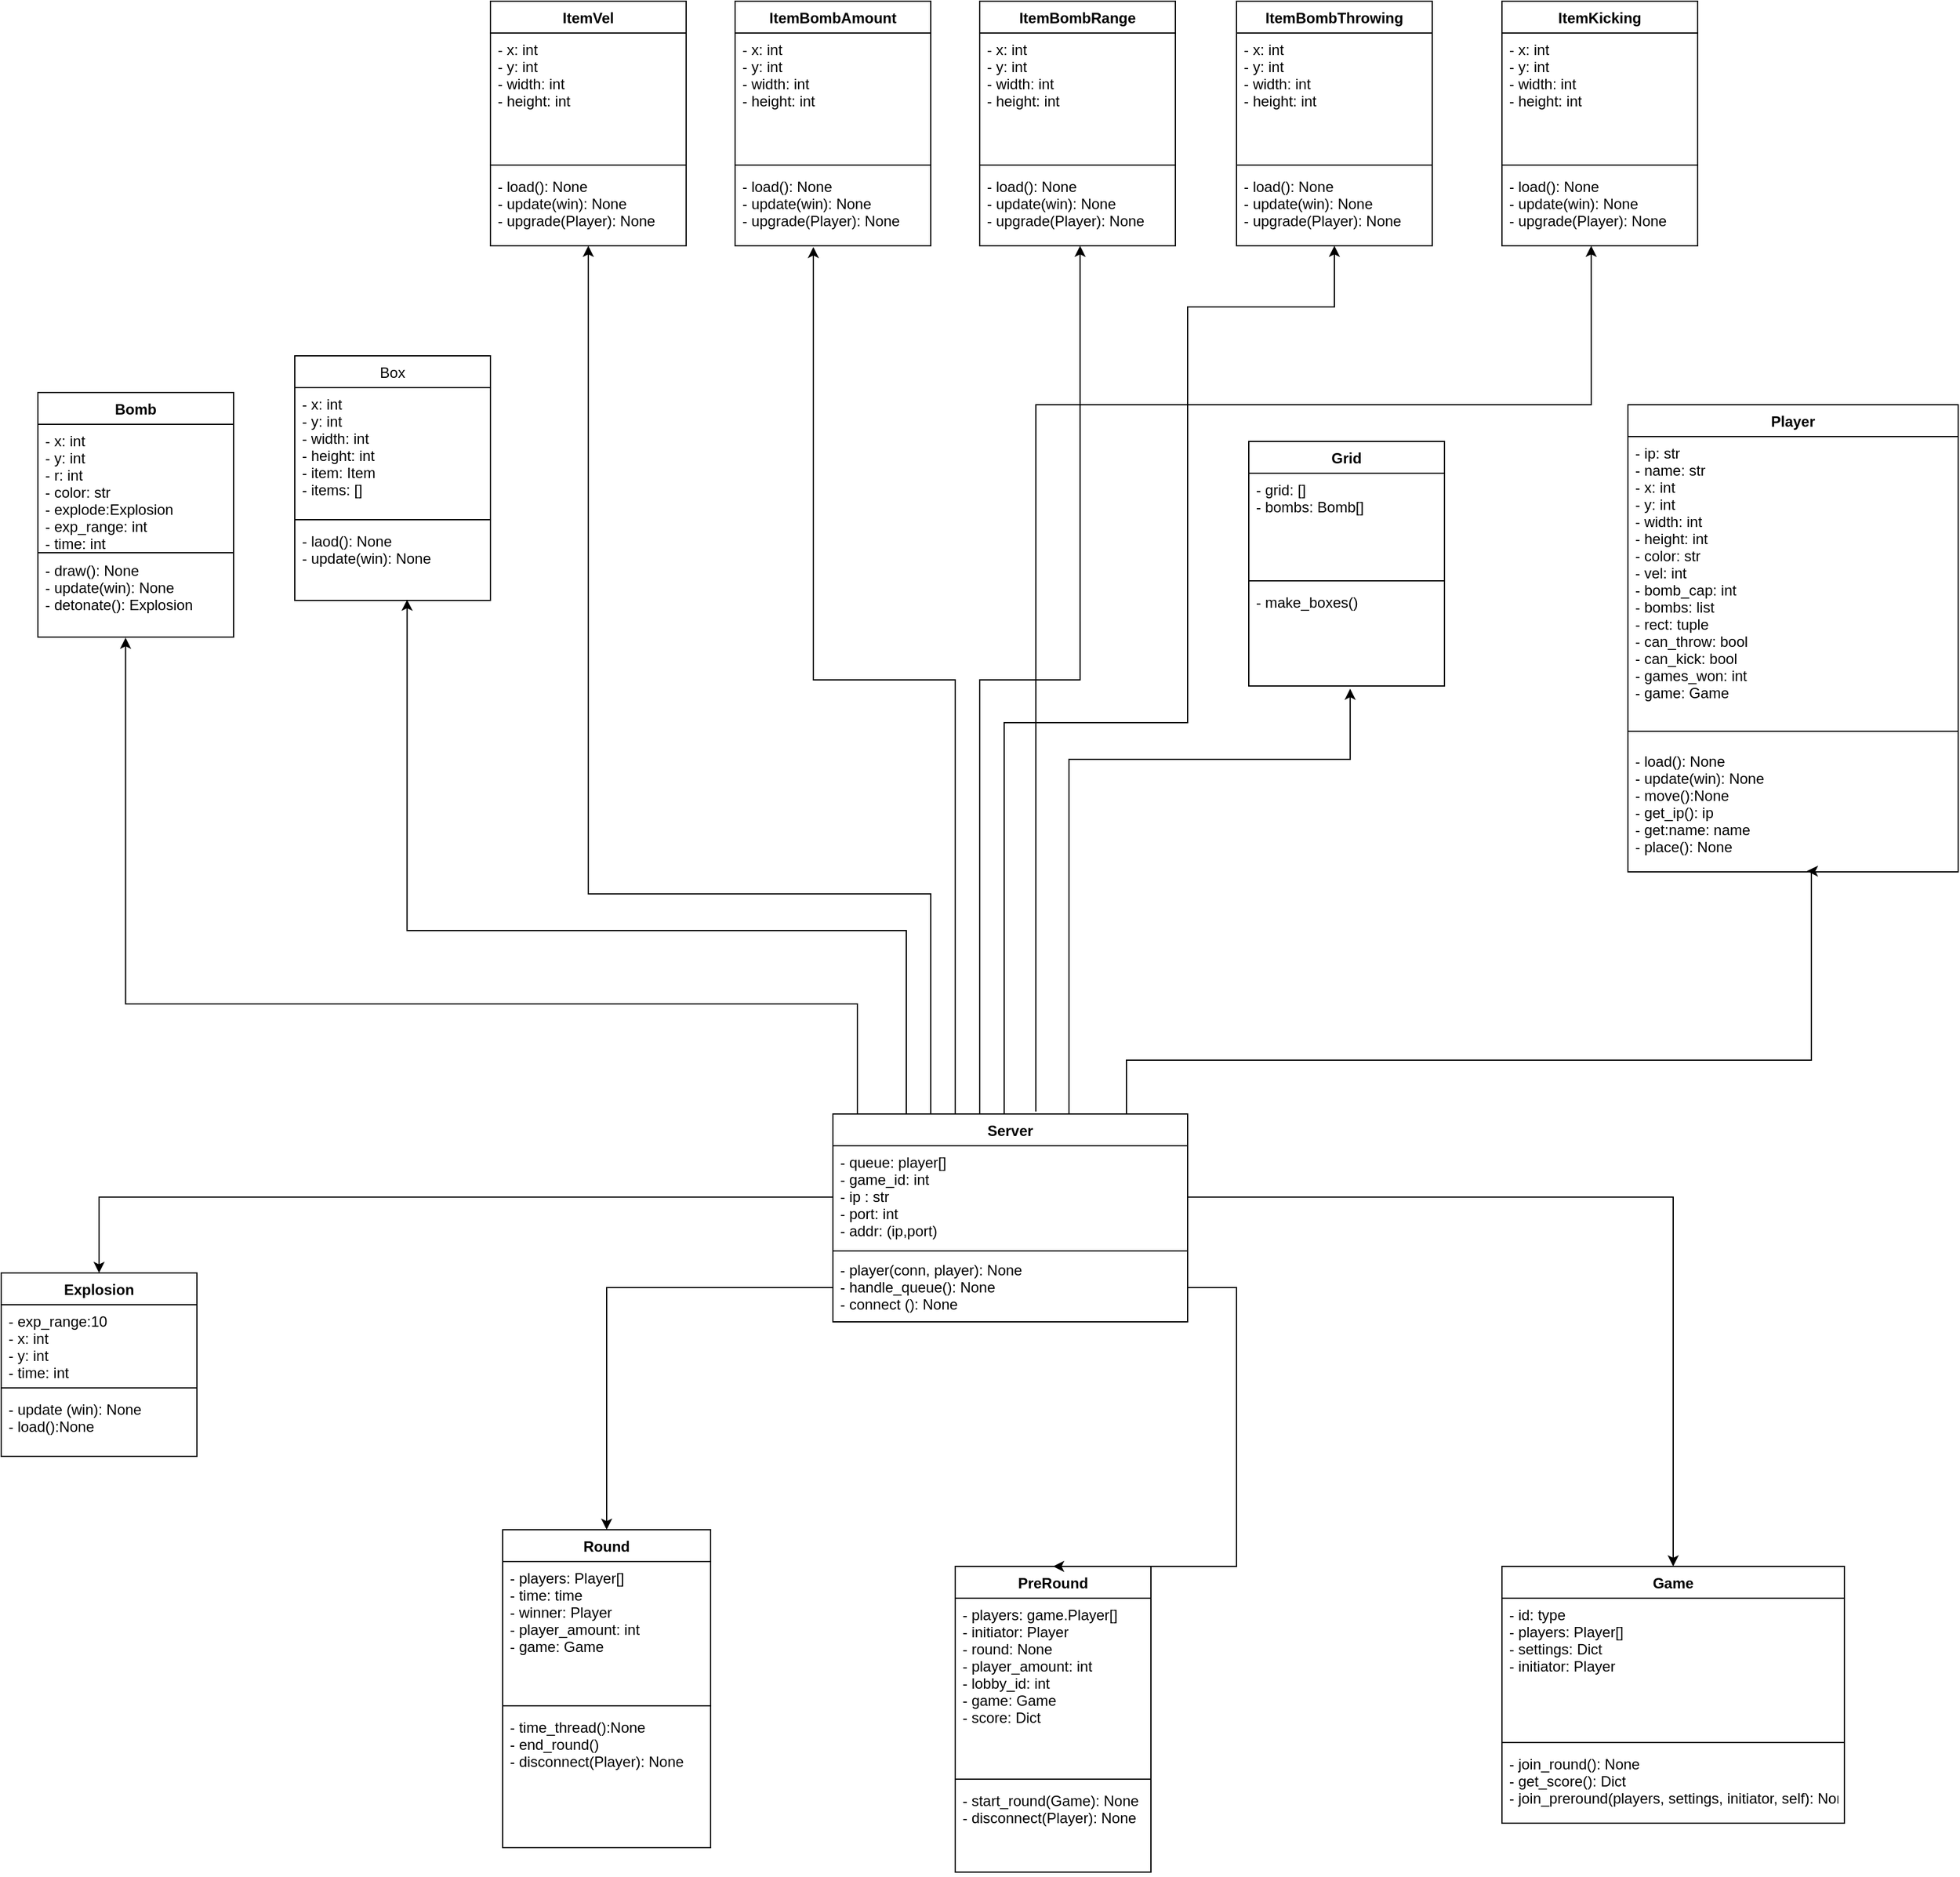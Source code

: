 <mxfile version="14.2.7" type="github">
  <diagram id="Wmp_nvGAifpqo0GNtrIs" name="Page-1">
    <mxGraphModel dx="2269" dy="1967" grid="1" gridSize="10" guides="1" tooltips="1" connect="1" arrows="1" fold="1" page="1" pageScale="1" pageWidth="827" pageHeight="1169" math="0" shadow="0">
      <root>
        <mxCell id="0" />
        <mxCell id="1" parent="0" />
        <mxCell id="26dCUH4CpuSMbsz9YDj3-36" style="edgeStyle=orthogonalEdgeStyle;rounded=0;orthogonalLoop=1;jettySize=auto;html=1;exitX=0.084;exitY=0;exitDx=0;exitDy=0;entryX=0.448;entryY=1.008;entryDx=0;entryDy=0;entryPerimeter=0;exitPerimeter=0;" edge="1" parent="1" source="26dCUH4CpuSMbsz9YDj3-45" target="26dCUH4CpuSMbsz9YDj3-57">
          <mxGeometry relative="1" as="geometry">
            <Array as="points">
              <mxPoint x="300" y="150" />
              <mxPoint x="300" y="60" />
              <mxPoint x="-298" y="60" />
            </Array>
          </mxGeometry>
        </mxCell>
        <mxCell id="26dCUH4CpuSMbsz9YDj3-37" style="edgeStyle=orthogonalEdgeStyle;rounded=0;orthogonalLoop=1;jettySize=auto;html=1;entryX=0.542;entryY=0.994;entryDx=0;entryDy=0;entryPerimeter=0;" edge="1" parent="1" source="26dCUH4CpuSMbsz9YDj3-45" target="26dCUH4CpuSMbsz9YDj3-53">
          <mxGeometry relative="1" as="geometry">
            <Array as="points">
              <mxPoint x="520" y="106" />
              <mxPoint x="1080" y="106" />
              <mxPoint x="1080" y="-49" />
            </Array>
          </mxGeometry>
        </mxCell>
        <mxCell id="26dCUH4CpuSMbsz9YDj3-38" style="edgeStyle=orthogonalEdgeStyle;rounded=0;orthogonalLoop=1;jettySize=auto;html=1;entryX=0.574;entryY=0.991;entryDx=0;entryDy=0;entryPerimeter=0;" edge="1" parent="1" source="26dCUH4CpuSMbsz9YDj3-45" target="26dCUH4CpuSMbsz9YDj3-81">
          <mxGeometry relative="1" as="geometry">
            <Array as="points">
              <mxPoint x="340" />
              <mxPoint x="-68" />
            </Array>
          </mxGeometry>
        </mxCell>
        <mxCell id="26dCUH4CpuSMbsz9YDj3-39" style="edgeStyle=orthogonalEdgeStyle;rounded=0;orthogonalLoop=1;jettySize=auto;html=1;entryX=0.518;entryY=1.027;entryDx=0;entryDy=0;entryPerimeter=0;" edge="1" parent="1" source="26dCUH4CpuSMbsz9YDj3-45" target="26dCUH4CpuSMbsz9YDj3-85">
          <mxGeometry relative="1" as="geometry">
            <Array as="points">
              <mxPoint x="473" y="-140" />
              <mxPoint x="703" y="-140" />
            </Array>
          </mxGeometry>
        </mxCell>
        <mxCell id="26dCUH4CpuSMbsz9YDj3-40" style="edgeStyle=orthogonalEdgeStyle;rounded=0;orthogonalLoop=1;jettySize=auto;html=1;entryX=0.5;entryY=1;entryDx=0;entryDy=0;" edge="1" parent="1" source="26dCUH4CpuSMbsz9YDj3-45" target="26dCUH4CpuSMbsz9YDj3-86">
          <mxGeometry relative="1" as="geometry">
            <Array as="points">
              <mxPoint x="360" y="-30" />
              <mxPoint x="80" y="-30" />
            </Array>
          </mxGeometry>
        </mxCell>
        <mxCell id="26dCUH4CpuSMbsz9YDj3-41" style="edgeStyle=orthogonalEdgeStyle;rounded=0;orthogonalLoop=1;jettySize=auto;html=1;entryX=0.4;entryY=1.016;entryDx=0;entryDy=0;entryPerimeter=0;" edge="1" parent="1" source="26dCUH4CpuSMbsz9YDj3-45" target="26dCUH4CpuSMbsz9YDj3-101">
          <mxGeometry relative="1" as="geometry">
            <Array as="points">
              <mxPoint x="380" y="-205" />
              <mxPoint x="264" y="-205" />
            </Array>
          </mxGeometry>
        </mxCell>
        <mxCell id="26dCUH4CpuSMbsz9YDj3-42" style="edgeStyle=orthogonalEdgeStyle;rounded=0;orthogonalLoop=1;jettySize=auto;html=1;entryX=0.513;entryY=1;entryDx=0;entryDy=0;entryPerimeter=0;" edge="1" parent="1" source="26dCUH4CpuSMbsz9YDj3-45" target="26dCUH4CpuSMbsz9YDj3-93">
          <mxGeometry relative="1" as="geometry">
            <Array as="points">
              <mxPoint x="400" y="-205" />
              <mxPoint x="482" y="-205" />
            </Array>
          </mxGeometry>
        </mxCell>
        <mxCell id="26dCUH4CpuSMbsz9YDj3-43" style="edgeStyle=orthogonalEdgeStyle;rounded=0;orthogonalLoop=1;jettySize=auto;html=1;entryX=0.5;entryY=1;entryDx=0;entryDy=0;entryPerimeter=0;" edge="1" parent="1" source="26dCUH4CpuSMbsz9YDj3-45" target="26dCUH4CpuSMbsz9YDj3-105">
          <mxGeometry relative="1" as="geometry">
            <Array as="points">
              <mxPoint x="420" y="-170" />
              <mxPoint x="570" y="-170" />
              <mxPoint x="570" y="-510" />
              <mxPoint x="690" y="-510" />
            </Array>
          </mxGeometry>
        </mxCell>
        <mxCell id="26dCUH4CpuSMbsz9YDj3-44" style="edgeStyle=orthogonalEdgeStyle;rounded=0;orthogonalLoop=1;jettySize=auto;html=1;entryX=0.456;entryY=1;entryDx=0;entryDy=0;entryPerimeter=0;exitX=0.572;exitY=-0.012;exitDx=0;exitDy=0;exitPerimeter=0;" edge="1" parent="1" source="26dCUH4CpuSMbsz9YDj3-45" target="26dCUH4CpuSMbsz9YDj3-97">
          <mxGeometry relative="1" as="geometry">
            <Array as="points">
              <mxPoint x="446" y="-430" />
              <mxPoint x="900" y="-430" />
            </Array>
          </mxGeometry>
        </mxCell>
        <mxCell id="26dCUH4CpuSMbsz9YDj3-45" value="Server" style="swimlane;fontStyle=1;align=center;verticalAlign=top;childLayout=stackLayout;horizontal=1;startSize=26;horizontalStack=0;resizeParent=1;resizeParentMax=0;resizeLast=0;collapsible=1;marginBottom=0;" vertex="1" parent="1">
          <mxGeometry x="280" y="150" width="290" height="170" as="geometry" />
        </mxCell>
        <mxCell id="26dCUH4CpuSMbsz9YDj3-46" value="- queue: player[]&#xa;- game_id: int&#xa;- ip : str&#xa;- port: int&#xa;- addr: (ip,port) " style="text;strokeColor=none;fillColor=none;align=left;verticalAlign=top;spacingLeft=4;spacingRight=4;overflow=hidden;rotatable=0;points=[[0,0.5],[1,0.5]];portConstraint=eastwest;" vertex="1" parent="26dCUH4CpuSMbsz9YDj3-45">
          <mxGeometry y="26" width="290" height="84" as="geometry" />
        </mxCell>
        <mxCell id="26dCUH4CpuSMbsz9YDj3-47" value="" style="line;strokeWidth=1;fillColor=none;align=left;verticalAlign=middle;spacingTop=-1;spacingLeft=3;spacingRight=3;rotatable=0;labelPosition=right;points=[];portConstraint=eastwest;" vertex="1" parent="26dCUH4CpuSMbsz9YDj3-45">
          <mxGeometry y="110" width="290" height="4" as="geometry" />
        </mxCell>
        <mxCell id="26dCUH4CpuSMbsz9YDj3-48" value="- player(conn, player): None&#xa;- handle_queue(): None&#xa;- connect (): None&#xa;" style="text;strokeColor=none;fillColor=none;align=left;verticalAlign=top;spacingLeft=4;spacingRight=4;overflow=hidden;rotatable=0;points=[[0,0.5],[1,0.5]];portConstraint=eastwest;" vertex="1" parent="26dCUH4CpuSMbsz9YDj3-45">
          <mxGeometry y="114" width="290" height="56" as="geometry" />
        </mxCell>
        <mxCell id="26dCUH4CpuSMbsz9YDj3-49" style="edgeStyle=orthogonalEdgeStyle;rounded=0;orthogonalLoop=1;jettySize=auto;html=1;exitX=1;exitY=0.5;exitDx=0;exitDy=0;" edge="1" parent="26dCUH4CpuSMbsz9YDj3-45" source="26dCUH4CpuSMbsz9YDj3-46" target="26dCUH4CpuSMbsz9YDj3-46">
          <mxGeometry relative="1" as="geometry" />
        </mxCell>
        <mxCell id="26dCUH4CpuSMbsz9YDj3-50" value="Player" style="swimlane;fontStyle=1;align=center;verticalAlign=top;childLayout=stackLayout;horizontal=1;startSize=26;horizontalStack=0;resizeParent=1;resizeParentMax=0;resizeLast=0;collapsible=1;marginBottom=0;" vertex="1" parent="1">
          <mxGeometry x="930" y="-430" width="270" height="382" as="geometry" />
        </mxCell>
        <mxCell id="26dCUH4CpuSMbsz9YDj3-51" value="- ip: str&#xa;- name: str &#xa;- x: int&#xa;- y: int&#xa;- width: int&#xa;- height: int&#xa;- color: str&#xa;- vel: int&#xa;- bomb_cap: int&#xa;- bombs: list&#xa;- rect: tuple&#xa;- can_throw: bool&#xa;- can_kick: bool&#xa;- games_won: int&#xa;- game: Game&#xa;&#xa;" style="text;strokeColor=none;fillColor=none;align=left;verticalAlign=top;spacingLeft=4;spacingRight=4;overflow=hidden;rotatable=0;points=[[0,0.5],[1,0.5]];portConstraint=eastwest;" vertex="1" parent="26dCUH4CpuSMbsz9YDj3-50">
          <mxGeometry y="26" width="270" height="230" as="geometry" />
        </mxCell>
        <mxCell id="26dCUH4CpuSMbsz9YDj3-52" value="" style="line;strokeWidth=1;fillColor=none;align=left;verticalAlign=middle;spacingTop=-1;spacingLeft=3;spacingRight=3;rotatable=0;labelPosition=right;points=[];portConstraint=eastwest;" vertex="1" parent="26dCUH4CpuSMbsz9YDj3-50">
          <mxGeometry y="256" width="270" height="22" as="geometry" />
        </mxCell>
        <mxCell id="26dCUH4CpuSMbsz9YDj3-53" value="- load(): None&#xa;- update(win): None&#xa;- move():None&#xa;- get_ip(): ip&#xa;- get:name: name&#xa;- place(): None" style="text;strokeColor=none;fillColor=none;align=left;verticalAlign=top;spacingLeft=4;spacingRight=4;overflow=hidden;rotatable=0;points=[[0,0.5],[1,0.5]];portConstraint=eastwest;" vertex="1" parent="26dCUH4CpuSMbsz9YDj3-50">
          <mxGeometry y="278" width="270" height="104" as="geometry" />
        </mxCell>
        <mxCell id="26dCUH4CpuSMbsz9YDj3-54" value="Bomb" style="swimlane;fontStyle=1;align=center;verticalAlign=top;childLayout=stackLayout;horizontal=1;startSize=26;horizontalStack=0;resizeParent=1;resizeParentMax=0;resizeLast=0;collapsible=1;marginBottom=0;" vertex="1" parent="1">
          <mxGeometry x="-370" y="-440" width="160" height="200" as="geometry" />
        </mxCell>
        <mxCell id="26dCUH4CpuSMbsz9YDj3-55" value="- x: int&#xa;- y: int&#xa;- r: int&#xa;- color: str&#xa;- explode:Explosion&#xa;- exp_range: int&#xa;- time: int" style="text;strokeColor=none;fillColor=none;align=left;verticalAlign=top;spacingLeft=4;spacingRight=4;overflow=hidden;rotatable=0;points=[[0,0.5],[1,0.5]];portConstraint=eastwest;" vertex="1" parent="26dCUH4CpuSMbsz9YDj3-54">
          <mxGeometry y="26" width="160" height="104" as="geometry" />
        </mxCell>
        <mxCell id="26dCUH4CpuSMbsz9YDj3-56" value="" style="line;strokeWidth=1;fillColor=none;align=left;verticalAlign=middle;spacingTop=-1;spacingLeft=3;spacingRight=3;rotatable=0;labelPosition=right;points=[];portConstraint=eastwest;" vertex="1" parent="26dCUH4CpuSMbsz9YDj3-54">
          <mxGeometry y="130" width="160" height="2" as="geometry" />
        </mxCell>
        <mxCell id="26dCUH4CpuSMbsz9YDj3-57" value="- draw(): None&#xa;- update(win): None&#xa;- detonate(): Explosion" style="text;strokeColor=none;fillColor=none;align=left;verticalAlign=top;spacingLeft=4;spacingRight=4;overflow=hidden;rotatable=0;points=[[0,0.5],[1,0.5]];portConstraint=eastwest;" vertex="1" parent="26dCUH4CpuSMbsz9YDj3-54">
          <mxGeometry y="132" width="160" height="68" as="geometry" />
        </mxCell>
        <mxCell id="26dCUH4CpuSMbsz9YDj3-58" value="Explosion" style="swimlane;fontStyle=1;align=center;verticalAlign=top;childLayout=stackLayout;horizontal=1;startSize=26;horizontalStack=0;resizeParent=1;resizeParentMax=0;resizeLast=0;collapsible=1;marginBottom=0;" vertex="1" parent="1">
          <mxGeometry x="-400" y="280" width="160" height="150" as="geometry" />
        </mxCell>
        <mxCell id="26dCUH4CpuSMbsz9YDj3-59" value="- exp_range:10 &#xa;- x: int&#xa;- y: int&#xa;- time: int" style="text;strokeColor=none;fillColor=none;align=left;verticalAlign=top;spacingLeft=4;spacingRight=4;overflow=hidden;rotatable=0;points=[[0,0.5],[1,0.5]];portConstraint=eastwest;" vertex="1" parent="26dCUH4CpuSMbsz9YDj3-58">
          <mxGeometry y="26" width="160" height="64" as="geometry" />
        </mxCell>
        <mxCell id="26dCUH4CpuSMbsz9YDj3-60" value="" style="line;strokeWidth=1;fillColor=none;align=left;verticalAlign=middle;spacingTop=-1;spacingLeft=3;spacingRight=3;rotatable=0;labelPosition=right;points=[];portConstraint=eastwest;" vertex="1" parent="26dCUH4CpuSMbsz9YDj3-58">
          <mxGeometry y="90" width="160" height="8" as="geometry" />
        </mxCell>
        <mxCell id="26dCUH4CpuSMbsz9YDj3-61" value="- update (win): None&#xa;- load():None" style="text;strokeColor=none;fillColor=none;align=left;verticalAlign=top;spacingLeft=4;spacingRight=4;overflow=hidden;rotatable=0;points=[[0,0.5],[1,0.5]];portConstraint=eastwest;" vertex="1" parent="26dCUH4CpuSMbsz9YDj3-58">
          <mxGeometry y="98" width="160" height="52" as="geometry" />
        </mxCell>
        <mxCell id="26dCUH4CpuSMbsz9YDj3-62" style="edgeStyle=orthogonalEdgeStyle;rounded=0;orthogonalLoop=1;jettySize=auto;html=1;exitX=0;exitY=0.5;exitDx=0;exitDy=0;entryX=0.5;entryY=0;entryDx=0;entryDy=0;" edge="1" parent="1" source="26dCUH4CpuSMbsz9YDj3-46" target="26dCUH4CpuSMbsz9YDj3-58">
          <mxGeometry relative="1" as="geometry">
            <Array as="points">
              <mxPoint x="-320" y="218" />
            </Array>
          </mxGeometry>
        </mxCell>
        <mxCell id="26dCUH4CpuSMbsz9YDj3-63" value="Round" style="swimlane;fontStyle=1;align=center;verticalAlign=top;childLayout=stackLayout;horizontal=1;startSize=26;horizontalStack=0;resizeParent=1;resizeParentMax=0;resizeLast=0;collapsible=1;marginBottom=0;" vertex="1" parent="1">
          <mxGeometry x="10" y="490" width="170" height="260" as="geometry" />
        </mxCell>
        <mxCell id="26dCUH4CpuSMbsz9YDj3-64" value="- players: Player[]&#xa;- time: time&#xa;- winner: Player&#xa;- player_amount: int&#xa;- game: Game" style="text;align=left;verticalAlign=top;spacingLeft=4;spacingRight=4;overflow=hidden;rotatable=0;points=[[0,0.5],[1,0.5]];portConstraint=eastwest;" vertex="1" parent="26dCUH4CpuSMbsz9YDj3-63">
          <mxGeometry y="26" width="170" height="114" as="geometry" />
        </mxCell>
        <mxCell id="26dCUH4CpuSMbsz9YDj3-65" value="" style="line;strokeWidth=1;fillColor=none;align=left;verticalAlign=middle;spacingTop=-1;spacingLeft=3;spacingRight=3;rotatable=0;labelPosition=right;points=[];portConstraint=eastwest;" vertex="1" parent="26dCUH4CpuSMbsz9YDj3-63">
          <mxGeometry y="140" width="170" height="8" as="geometry" />
        </mxCell>
        <mxCell id="26dCUH4CpuSMbsz9YDj3-66" value="- time_thread():None&#xa;- end_round()&#xa;- disconnect(Player): None " style="text;strokeColor=none;fillColor=none;align=left;verticalAlign=top;spacingLeft=4;spacingRight=4;overflow=hidden;rotatable=0;points=[[0,0.5],[1,0.5]];portConstraint=eastwest;" vertex="1" parent="26dCUH4CpuSMbsz9YDj3-63">
          <mxGeometry y="148" width="170" height="112" as="geometry" />
        </mxCell>
        <mxCell id="26dCUH4CpuSMbsz9YDj3-67" style="edgeStyle=orthogonalEdgeStyle;rounded=0;orthogonalLoop=1;jettySize=auto;html=1;exitX=0;exitY=0.5;exitDx=0;exitDy=0;" edge="1" parent="1" source="26dCUH4CpuSMbsz9YDj3-48" target="26dCUH4CpuSMbsz9YDj3-63">
          <mxGeometry relative="1" as="geometry" />
        </mxCell>
        <mxCell id="26dCUH4CpuSMbsz9YDj3-68" value="PreRound" style="swimlane;fontStyle=1;align=center;verticalAlign=top;childLayout=stackLayout;horizontal=1;startSize=26;horizontalStack=0;resizeParent=1;resizeParentMax=0;resizeLast=0;collapsible=1;marginBottom=0;" vertex="1" parent="1">
          <mxGeometry x="380" y="520" width="160" height="250" as="geometry" />
        </mxCell>
        <mxCell id="26dCUH4CpuSMbsz9YDj3-69" value="- players: game.Player[]&#xa;- initiator: Player&#xa;- round: None&#xa;- player_amount: int&#xa;- lobby_id: int&#xa;- game: Game&#xa;- score: Dict&#xa;&#xa;" style="text;strokeColor=none;fillColor=none;align=left;verticalAlign=top;spacingLeft=4;spacingRight=4;overflow=hidden;rotatable=0;points=[[0,0.5],[1,0.5]];portConstraint=eastwest;" vertex="1" parent="26dCUH4CpuSMbsz9YDj3-68">
          <mxGeometry y="26" width="160" height="144" as="geometry" />
        </mxCell>
        <mxCell id="26dCUH4CpuSMbsz9YDj3-70" value="" style="line;strokeWidth=1;fillColor=none;align=left;verticalAlign=middle;spacingTop=-1;spacingLeft=3;spacingRight=3;rotatable=0;labelPosition=right;points=[];portConstraint=eastwest;" vertex="1" parent="26dCUH4CpuSMbsz9YDj3-68">
          <mxGeometry y="170" width="160" height="8" as="geometry" />
        </mxCell>
        <mxCell id="26dCUH4CpuSMbsz9YDj3-71" value="- start_round(Game): None&#xa;- disconnect(Player): None&#xa;" style="text;strokeColor=none;fillColor=none;align=left;verticalAlign=top;spacingLeft=4;spacingRight=4;overflow=hidden;rotatable=0;points=[[0,0.5],[1,0.5]];portConstraint=eastwest;" vertex="1" parent="26dCUH4CpuSMbsz9YDj3-68">
          <mxGeometry y="178" width="160" height="72" as="geometry" />
        </mxCell>
        <mxCell id="26dCUH4CpuSMbsz9YDj3-72" style="edgeStyle=orthogonalEdgeStyle;rounded=0;orthogonalLoop=1;jettySize=auto;html=1;exitX=1;exitY=0.5;exitDx=0;exitDy=0;entryX=0.5;entryY=0;entryDx=0;entryDy=0;" edge="1" parent="1" source="26dCUH4CpuSMbsz9YDj3-48" target="26dCUH4CpuSMbsz9YDj3-68">
          <mxGeometry relative="1" as="geometry">
            <Array as="points">
              <mxPoint x="610" y="292" />
            </Array>
          </mxGeometry>
        </mxCell>
        <mxCell id="26dCUH4CpuSMbsz9YDj3-73" style="edgeStyle=orthogonalEdgeStyle;rounded=0;orthogonalLoop=1;jettySize=auto;html=1;entryX=0.5;entryY=0;entryDx=0;entryDy=0;" edge="1" parent="1" source="26dCUH4CpuSMbsz9YDj3-46" target="26dCUH4CpuSMbsz9YDj3-74">
          <mxGeometry relative="1" as="geometry">
            <mxPoint x="790.0" y="320" as="targetPoint" />
          </mxGeometry>
        </mxCell>
        <mxCell id="26dCUH4CpuSMbsz9YDj3-74" value="Game" style="swimlane;fontStyle=1;align=center;verticalAlign=top;childLayout=stackLayout;horizontal=1;startSize=26;horizontalStack=0;resizeParent=1;resizeParentMax=0;resizeLast=0;collapsible=1;marginBottom=0;" vertex="1" parent="1">
          <mxGeometry x="827" y="520" width="280" height="210" as="geometry" />
        </mxCell>
        <mxCell id="26dCUH4CpuSMbsz9YDj3-75" value="- id: type&#xa;- players: Player[]&#xa;- settings: Dict&#xa;- initiator: Player" style="text;strokeColor=none;fillColor=none;align=left;verticalAlign=top;spacingLeft=4;spacingRight=4;overflow=hidden;rotatable=0;points=[[0,0.5],[1,0.5]];portConstraint=eastwest;" vertex="1" parent="26dCUH4CpuSMbsz9YDj3-74">
          <mxGeometry y="26" width="280" height="114" as="geometry" />
        </mxCell>
        <mxCell id="26dCUH4CpuSMbsz9YDj3-76" value="" style="line;strokeWidth=1;fillColor=none;align=left;verticalAlign=middle;spacingTop=-1;spacingLeft=3;spacingRight=3;rotatable=0;labelPosition=right;points=[];portConstraint=eastwest;" vertex="1" parent="26dCUH4CpuSMbsz9YDj3-74">
          <mxGeometry y="140" width="280" height="8" as="geometry" />
        </mxCell>
        <mxCell id="26dCUH4CpuSMbsz9YDj3-77" value="- join_round(): None&#xa;- get_score(): Dict&#xa;- join_preround(players, settings, initiator, self): None" style="text;strokeColor=none;fillColor=none;align=left;verticalAlign=top;spacingLeft=4;spacingRight=4;overflow=hidden;rotatable=0;points=[[0,0.5],[1,0.5]];portConstraint=eastwest;" vertex="1" parent="26dCUH4CpuSMbsz9YDj3-74">
          <mxGeometry y="148" width="280" height="62" as="geometry" />
        </mxCell>
        <mxCell id="26dCUH4CpuSMbsz9YDj3-78" value="Box" style="swimlane;fontStyle=0;align=center;verticalAlign=top;childLayout=stackLayout;horizontal=1;startSize=26;horizontalStack=0;resizeParent=1;resizeParentMax=0;resizeLast=0;collapsible=1;marginBottom=0;" vertex="1" parent="1">
          <mxGeometry x="-160" y="-470" width="160" height="200" as="geometry" />
        </mxCell>
        <mxCell id="26dCUH4CpuSMbsz9YDj3-79" value="- x: int&#xa;- y: int&#xa;- width: int&#xa;- height: int&#xa;- item: Item&#xa;- items: []&#xa;" style="text;strokeColor=none;fillColor=none;align=left;verticalAlign=top;spacingLeft=4;spacingRight=4;overflow=hidden;rotatable=0;points=[[0,0.5],[1,0.5]];portConstraint=eastwest;" vertex="1" parent="26dCUH4CpuSMbsz9YDj3-78">
          <mxGeometry y="26" width="160" height="104" as="geometry" />
        </mxCell>
        <mxCell id="26dCUH4CpuSMbsz9YDj3-80" value="" style="line;strokeWidth=1;fillColor=none;align=left;verticalAlign=middle;spacingTop=-1;spacingLeft=3;spacingRight=3;rotatable=0;labelPosition=right;points=[];portConstraint=eastwest;" vertex="1" parent="26dCUH4CpuSMbsz9YDj3-78">
          <mxGeometry y="130" width="160" height="8" as="geometry" />
        </mxCell>
        <mxCell id="26dCUH4CpuSMbsz9YDj3-81" value="- laod(): None&#xa;- update(win): None&#xa;" style="text;strokeColor=none;fillColor=none;align=left;verticalAlign=top;spacingLeft=4;spacingRight=4;overflow=hidden;rotatable=0;points=[[0,0.5],[1,0.5]];portConstraint=eastwest;" vertex="1" parent="26dCUH4CpuSMbsz9YDj3-78">
          <mxGeometry y="138" width="160" height="62" as="geometry" />
        </mxCell>
        <mxCell id="26dCUH4CpuSMbsz9YDj3-82" value="Grid" style="swimlane;fontStyle=1;align=center;verticalAlign=top;childLayout=stackLayout;horizontal=1;startSize=26;horizontalStack=0;resizeParent=1;resizeParentMax=0;resizeLast=0;collapsible=1;marginBottom=0;" vertex="1" parent="1">
          <mxGeometry x="620" y="-400" width="160" height="200" as="geometry" />
        </mxCell>
        <mxCell id="26dCUH4CpuSMbsz9YDj3-83" value="- grid: []&#xa;- bombs: Bomb[]&#xa;" style="text;strokeColor=none;fillColor=none;align=left;verticalAlign=top;spacingLeft=4;spacingRight=4;overflow=hidden;rotatable=0;points=[[0,0.5],[1,0.5]];portConstraint=eastwest;" vertex="1" parent="26dCUH4CpuSMbsz9YDj3-82">
          <mxGeometry y="26" width="160" height="84" as="geometry" />
        </mxCell>
        <mxCell id="26dCUH4CpuSMbsz9YDj3-84" value="" style="line;strokeWidth=1;fillColor=none;align=left;verticalAlign=middle;spacingTop=-1;spacingLeft=3;spacingRight=3;rotatable=0;labelPosition=right;points=[];portConstraint=eastwest;" vertex="1" parent="26dCUH4CpuSMbsz9YDj3-82">
          <mxGeometry y="110" width="160" height="8" as="geometry" />
        </mxCell>
        <mxCell id="26dCUH4CpuSMbsz9YDj3-85" value="- make_boxes()" style="text;strokeColor=none;fillColor=none;align=left;verticalAlign=top;spacingLeft=4;spacingRight=4;overflow=hidden;rotatable=0;points=[[0,0.5],[1,0.5]];portConstraint=eastwest;" vertex="1" parent="26dCUH4CpuSMbsz9YDj3-82">
          <mxGeometry y="118" width="160" height="82" as="geometry" />
        </mxCell>
        <mxCell id="26dCUH4CpuSMbsz9YDj3-86" value="ItemVel" style="swimlane;fontStyle=1;align=center;verticalAlign=top;childLayout=stackLayout;horizontal=1;startSize=26;horizontalStack=0;resizeParent=1;resizeParentMax=0;resizeLast=0;collapsible=1;marginBottom=0;" vertex="1" parent="1">
          <mxGeometry y="-760" width="160" height="200" as="geometry" />
        </mxCell>
        <mxCell id="26dCUH4CpuSMbsz9YDj3-87" value="- x: int&#xa;- y: int&#xa;- width: int&#xa;- height: int&#xa;" style="text;strokeColor=none;fillColor=none;align=left;verticalAlign=top;spacingLeft=4;spacingRight=4;overflow=hidden;rotatable=0;points=[[0,0.5],[1,0.5]];portConstraint=eastwest;" vertex="1" parent="26dCUH4CpuSMbsz9YDj3-86">
          <mxGeometry y="26" width="160" height="104" as="geometry" />
        </mxCell>
        <mxCell id="26dCUH4CpuSMbsz9YDj3-88" value="" style="line;strokeWidth=1;fillColor=none;align=left;verticalAlign=middle;spacingTop=-1;spacingLeft=3;spacingRight=3;rotatable=0;labelPosition=right;points=[];portConstraint=eastwest;" vertex="1" parent="26dCUH4CpuSMbsz9YDj3-86">
          <mxGeometry y="130" width="160" height="8" as="geometry" />
        </mxCell>
        <mxCell id="26dCUH4CpuSMbsz9YDj3-89" value="- load(): None&#xa;- update(win): None&#xa;- upgrade(Player): None" style="text;strokeColor=none;fillColor=none;align=left;verticalAlign=top;spacingLeft=4;spacingRight=4;overflow=hidden;rotatable=0;points=[[0,0.5],[1,0.5]];portConstraint=eastwest;" vertex="1" parent="26dCUH4CpuSMbsz9YDj3-86">
          <mxGeometry y="138" width="160" height="62" as="geometry" />
        </mxCell>
        <mxCell id="26dCUH4CpuSMbsz9YDj3-90" value="ItemBombRange" style="swimlane;fontStyle=1;align=center;verticalAlign=top;childLayout=stackLayout;horizontal=1;startSize=26;horizontalStack=0;resizeParent=1;resizeParentMax=0;resizeLast=0;collapsible=1;marginBottom=0;" vertex="1" parent="1">
          <mxGeometry x="400" y="-760" width="160" height="200" as="geometry" />
        </mxCell>
        <mxCell id="26dCUH4CpuSMbsz9YDj3-91" value="- x: int&#xa;- y: int&#xa;- width: int&#xa;- height: int&#xa;" style="text;strokeColor=none;fillColor=none;align=left;verticalAlign=top;spacingLeft=4;spacingRight=4;overflow=hidden;rotatable=0;points=[[0,0.5],[1,0.5]];portConstraint=eastwest;" vertex="1" parent="26dCUH4CpuSMbsz9YDj3-90">
          <mxGeometry y="26" width="160" height="104" as="geometry" />
        </mxCell>
        <mxCell id="26dCUH4CpuSMbsz9YDj3-92" value="" style="line;strokeWidth=1;fillColor=none;align=left;verticalAlign=middle;spacingTop=-1;spacingLeft=3;spacingRight=3;rotatable=0;labelPosition=right;points=[];portConstraint=eastwest;" vertex="1" parent="26dCUH4CpuSMbsz9YDj3-90">
          <mxGeometry y="130" width="160" height="8" as="geometry" />
        </mxCell>
        <mxCell id="26dCUH4CpuSMbsz9YDj3-93" value="- load(): None&#xa;- update(win): None&#xa;- upgrade(Player): None" style="text;strokeColor=none;fillColor=none;align=left;verticalAlign=top;spacingLeft=4;spacingRight=4;overflow=hidden;rotatable=0;points=[[0,0.5],[1,0.5]];portConstraint=eastwest;" vertex="1" parent="26dCUH4CpuSMbsz9YDj3-90">
          <mxGeometry y="138" width="160" height="62" as="geometry" />
        </mxCell>
        <mxCell id="26dCUH4CpuSMbsz9YDj3-94" value="ItemKicking" style="swimlane;fontStyle=1;align=center;verticalAlign=top;childLayout=stackLayout;horizontal=1;startSize=26;horizontalStack=0;resizeParent=1;resizeParentMax=0;resizeLast=0;collapsible=1;marginBottom=0;" vertex="1" parent="1">
          <mxGeometry x="827" y="-760" width="160" height="200" as="geometry" />
        </mxCell>
        <mxCell id="26dCUH4CpuSMbsz9YDj3-95" value="- x: int&#xa;- y: int&#xa;- width: int&#xa;- height: int&#xa;" style="text;strokeColor=none;fillColor=none;align=left;verticalAlign=top;spacingLeft=4;spacingRight=4;overflow=hidden;rotatable=0;points=[[0,0.5],[1,0.5]];portConstraint=eastwest;" vertex="1" parent="26dCUH4CpuSMbsz9YDj3-94">
          <mxGeometry y="26" width="160" height="104" as="geometry" />
        </mxCell>
        <mxCell id="26dCUH4CpuSMbsz9YDj3-96" value="" style="line;strokeWidth=1;fillColor=none;align=left;verticalAlign=middle;spacingTop=-1;spacingLeft=3;spacingRight=3;rotatable=0;labelPosition=right;points=[];portConstraint=eastwest;" vertex="1" parent="26dCUH4CpuSMbsz9YDj3-94">
          <mxGeometry y="130" width="160" height="8" as="geometry" />
        </mxCell>
        <mxCell id="26dCUH4CpuSMbsz9YDj3-97" value="- load(): None&#xa;- update(win): None&#xa;- upgrade(Player): None" style="text;strokeColor=none;fillColor=none;align=left;verticalAlign=top;spacingLeft=4;spacingRight=4;overflow=hidden;rotatable=0;points=[[0,0.5],[1,0.5]];portConstraint=eastwest;" vertex="1" parent="26dCUH4CpuSMbsz9YDj3-94">
          <mxGeometry y="138" width="160" height="62" as="geometry" />
        </mxCell>
        <mxCell id="26dCUH4CpuSMbsz9YDj3-98" value="ItemBombAmount" style="swimlane;fontStyle=1;align=center;verticalAlign=top;childLayout=stackLayout;horizontal=1;startSize=26;horizontalStack=0;resizeParent=1;resizeParentMax=0;resizeLast=0;collapsible=1;marginBottom=0;" vertex="1" parent="1">
          <mxGeometry x="200" y="-760" width="160" height="200" as="geometry" />
        </mxCell>
        <mxCell id="26dCUH4CpuSMbsz9YDj3-99" value="- x: int&#xa;- y: int&#xa;- width: int&#xa;- height: int&#xa;" style="text;strokeColor=none;fillColor=none;align=left;verticalAlign=top;spacingLeft=4;spacingRight=4;overflow=hidden;rotatable=0;points=[[0,0.5],[1,0.5]];portConstraint=eastwest;" vertex="1" parent="26dCUH4CpuSMbsz9YDj3-98">
          <mxGeometry y="26" width="160" height="104" as="geometry" />
        </mxCell>
        <mxCell id="26dCUH4CpuSMbsz9YDj3-100" value="" style="line;strokeWidth=1;fillColor=none;align=left;verticalAlign=middle;spacingTop=-1;spacingLeft=3;spacingRight=3;rotatable=0;labelPosition=right;points=[];portConstraint=eastwest;" vertex="1" parent="26dCUH4CpuSMbsz9YDj3-98">
          <mxGeometry y="130" width="160" height="8" as="geometry" />
        </mxCell>
        <mxCell id="26dCUH4CpuSMbsz9YDj3-101" value="- load(): None&#xa;- update(win): None&#xa;- upgrade(Player): None" style="text;strokeColor=none;fillColor=none;align=left;verticalAlign=top;spacingLeft=4;spacingRight=4;overflow=hidden;rotatable=0;points=[[0,0.5],[1,0.5]];portConstraint=eastwest;" vertex="1" parent="26dCUH4CpuSMbsz9YDj3-98">
          <mxGeometry y="138" width="160" height="62" as="geometry" />
        </mxCell>
        <mxCell id="26dCUH4CpuSMbsz9YDj3-102" value="ItemBombThrowing" style="swimlane;fontStyle=1;align=center;verticalAlign=top;childLayout=stackLayout;horizontal=1;startSize=26;horizontalStack=0;resizeParent=1;resizeParentMax=0;resizeLast=0;collapsible=1;marginBottom=0;" vertex="1" parent="1">
          <mxGeometry x="610" y="-760" width="160" height="200" as="geometry" />
        </mxCell>
        <mxCell id="26dCUH4CpuSMbsz9YDj3-103" value="- x: int&#xa;- y: int&#xa;- width: int&#xa;- height: int&#xa;" style="text;strokeColor=none;fillColor=none;align=left;verticalAlign=top;spacingLeft=4;spacingRight=4;overflow=hidden;rotatable=0;points=[[0,0.5],[1,0.5]];portConstraint=eastwest;" vertex="1" parent="26dCUH4CpuSMbsz9YDj3-102">
          <mxGeometry y="26" width="160" height="104" as="geometry" />
        </mxCell>
        <mxCell id="26dCUH4CpuSMbsz9YDj3-104" value="" style="line;strokeWidth=1;fillColor=none;align=left;verticalAlign=middle;spacingTop=-1;spacingLeft=3;spacingRight=3;rotatable=0;labelPosition=right;points=[];portConstraint=eastwest;" vertex="1" parent="26dCUH4CpuSMbsz9YDj3-102">
          <mxGeometry y="130" width="160" height="8" as="geometry" />
        </mxCell>
        <mxCell id="26dCUH4CpuSMbsz9YDj3-105" value="- load(): None&#xa;- update(win): None&#xa;- upgrade(Player): None" style="text;strokeColor=none;fillColor=none;align=left;verticalAlign=top;spacingLeft=4;spacingRight=4;overflow=hidden;rotatable=0;points=[[0,0.5],[1,0.5]];portConstraint=eastwest;" vertex="1" parent="26dCUH4CpuSMbsz9YDj3-102">
          <mxGeometry y="138" width="160" height="62" as="geometry" />
        </mxCell>
      </root>
    </mxGraphModel>
  </diagram>
</mxfile>
